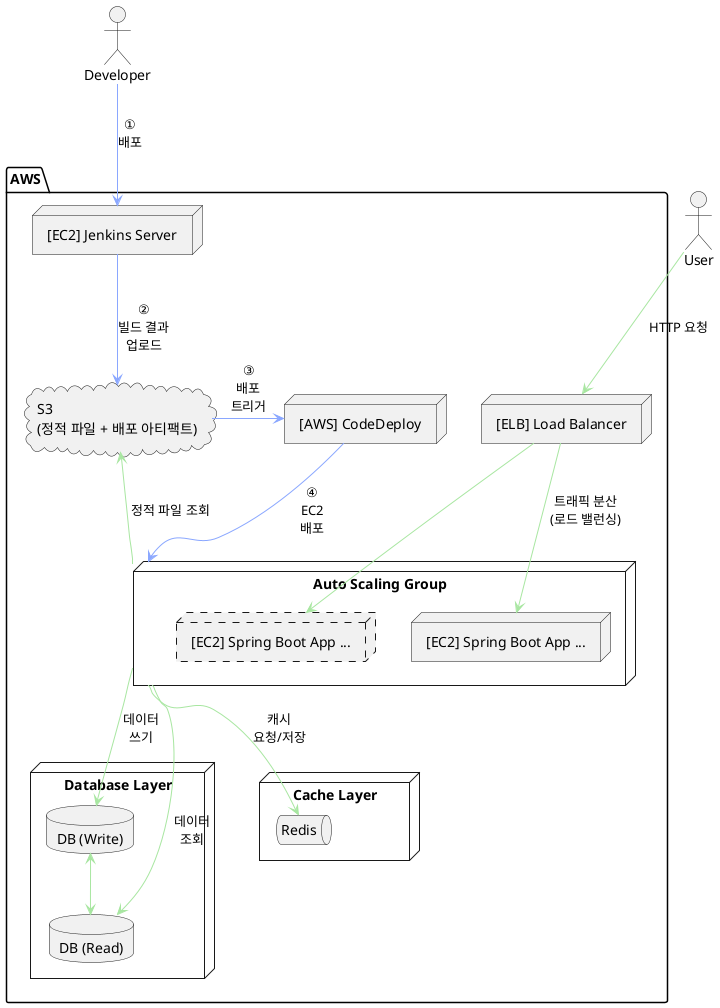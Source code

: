 @startuml
skinparam componentStyle rectangle

actor User
actor Developer

package "AWS" {

    node "[ELB] Load Balancer" as ELB

    node "Auto Scaling Group" as AppLayer {
        node "[EC2] Spring Boot App ..." as ec2Dashed #line.dashed
        node "[EC2] Spring Boot App ..." as ec2
    }

    node "Database Layer" {
        database "DB (Write)" as DBWrite
        database "DB (Read)" as DBRead
    }

    node "Cache Layer" {
        queue "Redis" as Redis
    }

    cloud "S3\n(정적 파일 + 배포 아티팩트)" as S3

    node "[EC2] Jenkins Server" as Jenkins
    node "[AWS] CodeDeploy" as CodeDeploy
}

' 요청 흐름 (Request Flow) 선 색상 설정
skinparam arrowColor #A8E6A1

User --> ELB : HTTP 요청
ELB --> ec2Dashed
ELB --> ec2  : 트래픽 분산\n(로드 밸런싱)

AppLayer --> Redis : 캐시\n요청/저장
AppLayer --> DBWrite : 데이터\n쓰기
AppLayer --> DBRead : 데이터\n조회
DBWrite <--> DBRead
AppLayer -L-> S3 : 정적 파일 조회

' 배포 흐름 (Deployment Flow) 선 색상 설정
skinparam arrowColor #8AA7FF

Developer --> Jenkins : ①\n배포
Jenkins --> S3 : ②\n빌드 결과\n업로드
S3 -L-> CodeDeploy: ③\n배포\n트리거
CodeDeploy --> AppLayer : ④\nEC2\n배포

@enduml
